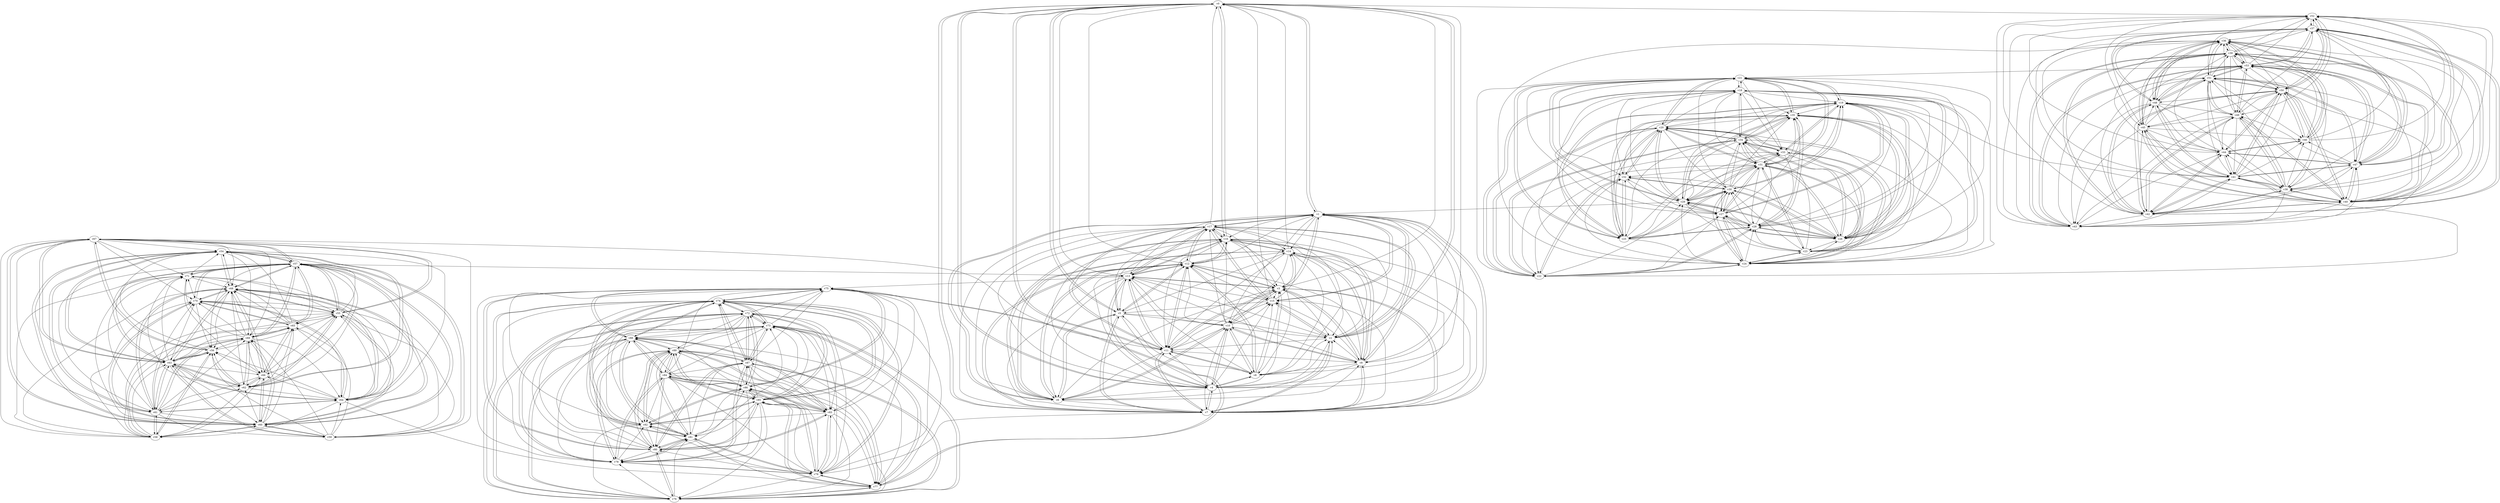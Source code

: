 digraph buchi_test127 {
    v0 [name="v0", player=1, priority=1];
    v1 [name="v1", player=0, priority=0];
    v2 [name="v2", player=1, priority=1];
    v3 [name="v3", player=0, priority=1];
    v4 [name="v4", player=1, priority=0];
    v5 [name="v5", player=0, priority=1];
    v6 [name="v6", player=1, priority=0];
    v7 [name="v7", player=0, priority=1];
    v8 [name="v8", player=0, priority=0];
    v9 [name="v9", player=0, priority=1];
    v10 [name="v10", player=1, priority=0];
    v11 [name="v11", player=0, priority=0];
    v12 [name="v12", player=1, priority=1];
    v13 [name="v13", player=0, priority=0];
    v14 [name="v14", player=1, priority=0];
    v15 [name="v15", player=0, priority=1];
    v16 [name="v16", player=0, priority=0];
    v17 [name="v17", player=1, priority=1];
    v18 [name="v18", player=0, priority=0];
    v19 [name="v19", player=0, priority=1];
    v20 [name="v20", player=0, priority=1];
    v21 [name="v21", player=0, priority=1];
    v22 [name="v22", player=1, priority=1];
    v23 [name="v23", player=0, priority=0];
    v24 [name="v24", player=0, priority=1];
    v25 [name="v25", player=0, priority=1];
    v26 [name="v26", player=0, priority=0];
    v27 [name="v27", player=0, priority=1];
    v28 [name="v28", player=1, priority=1];
    v29 [name="v29", player=1, priority=1];
    v30 [name="v30", player=0, priority=1];
    v31 [name="v31", player=1, priority=0];
    v32 [name="v32", player=0, priority=1];
    v33 [name="v33", player=0, priority=1];
    v34 [name="v34", player=1, priority=1];
    v35 [name="v35", player=0, priority=0];
    v36 [name="v36", player=1, priority=0];
    v37 [name="v37", player=1, priority=1];
    v38 [name="v38", player=1, priority=0];
    v39 [name="v39", player=0, priority=0];
    v40 [name="v40", player=0, priority=0];
    v41 [name="v41", player=1, priority=0];
    v42 [name="v42", player=1, priority=1];
    v43 [name="v43", player=0, priority=0];
    v44 [name="v44", player=0, priority=0];
    v45 [name="v45", player=1, priority=1];
    v46 [name="v46", player=0, priority=0];
    v47 [name="v47", player=1, priority=1];
    v48 [name="v48", player=0, priority=1];
    v49 [name="v49", player=0, priority=1];
    v50 [name="v50", player=0, priority=1];
    v51 [name="v51", player=0, priority=1];
    v52 [name="v52", player=0, priority=0];
    v53 [name="v53", player=1, priority=0];
    v54 [name="v54", player=1, priority=0];
    v55 [name="v55", player=1, priority=1];
    v56 [name="v56", player=0, priority=1];
    v57 [name="v57", player=1, priority=0];
    v58 [name="v58", player=1, priority=0];
    v59 [name="v59", player=1, priority=0];
    v60 [name="v60", player=0, priority=1];
    v61 [name="v61", player=0, priority=1];
    v62 [name="v62", player=1, priority=0];
    v63 [name="v63", player=0, priority=0];
    v64 [name="v64", player=0, priority=0];
    v65 [name="v65", player=1, priority=1];
    v66 [name="v66", player=1, priority=0];
    v67 [name="v67", player=1, priority=0];
    v68 [name="v68", player=1, priority=1];
    v69 [name="v69", player=0, priority=0];
    v70 [name="v70", player=0, priority=1];
    v71 [name="v71", player=0, priority=0];
    v72 [name="v72", player=1, priority=0];
    v73 [name="v73", player=1, priority=1];
    v74 [name="v74", player=0, priority=1];
    v75 [name="v75", player=0, priority=0];
    v76 [name="v76", player=0, priority=0];
    v77 [name="v77", player=0, priority=1];
    v78 [name="v78", player=0, priority=0];
    v79 [name="v79", player=1, priority=1];
    v80 [name="v80", player=1, priority=1];
    v81 [name="v81", player=1, priority=1];
    v82 [name="v82", player=0, priority=0];
    v83 [name="v83", player=0, priority=0];
    v84 [name="v84", player=1, priority=1];
    v85 [name="v85", player=0, priority=0];
    v86 [name="v86", player=1, priority=0];
    v87 [name="v87", player=0, priority=0];
    v88 [name="v88", player=1, priority=1];
    v89 [name="v89", player=1, priority=0];
    v55 -> v57;
    v67 -> v59;
    v86 -> v72;
    v7 -> v17;
    v36 -> v53;
    v26 -> v30;
    v47 -> v53;
    v67 -> v68;
    v18 -> v26;
    v59 -> v64;
    v70 -> v55;
    v70 -> v64;
    v89 -> v77;
    v18 -> v35;
    v48 -> v36;
    v0 -> v5;
    v40 -> v41;
    v40 -> v50;
    v63 -> v61;
    v33 -> v20;
    v41 -> v42;
    v81 -> v78;
    v4 -> v2;
    v73 -> v74;
    v81 -> v87;
    v44 -> v47;
    v73 -> v83;
    v3 -> v15;
    v22 -> v28;
    v66 -> v62;
    v74 -> v75;
    v85 -> v75;
    v85 -> v84;
    v57 -> v13;
    v7 -> v3;
    v67 -> v54;
    v7 -> v12;
    v36 -> v48;
    v67 -> v63;
    v18 -> v21;
    v78 -> v72;
    v70 -> v68;
    v29 -> v27;
    v8 -> v4;
    v77 -> v76;
    v11 -> v0;
    v40 -> v36;
    v48 -> v49;
    v21 -> v32;
    v77 -> v85;
    v0 -> v9;
    v11 -> v9;
    v40 -> v45;
    v80 -> v81;
    v63 -> v56;
    v33 -> v24;
    v52 -> v37;
    v25 -> v20;
    v81 -> v73;
    v62 -> v69;
    v81 -> v82;
    v44 -> v42;
    v3 -> v1;
    v73 -> v87;
    v51 -> v50;
    v3 -> v10;
    v14 -> v10;
    v34 -> v25;
    v22 -> v32;
    v74 -> v79;
    v15 -> v2;
    v88 -> v81;
    v26 -> v20;
    v47 -> v52;
    v76 -> v88;
    v55 -> v65;
    v59 -> v63;
    v21 -> v18;
    v29 -> v31;
    v58 -> v67;
    v21 -> v27;
    v80 -> v76;
    v48 -> v53;
    v40 -> v49;
    v80 -> v85;
    v10 -> v8;
    v10 -> v17;
    v33 -> v19;
    v62 -> v55;
    v2 -> v13;
    v33 -> v28;
    v62 -> v64;
    v81 -> v77;
    v25 -> v24;
    v54 -> v60;
    v25 -> v33;
    v54 -> v69;
    v73 -> v82;
    v22 -> v18;
    v3 -> v14;
    v84 -> v88;
    v66 -> v61;
    v28 -> v25;
    v7 -> v2;
    v47 -> v38;
    v88 -> v76;
    v28 -> v34;
    v7 -> v11;
    v36 -> v47;
    v55 -> v60;
    v88 -> v85;
    v29 -> v26;
    v69 -> v62;
    v48 -> v39;
    v77 -> v75;
    v29 -> v35;
    v58 -> v71;
    v69 -> v71;
    v21 -> v31;
    v10 -> v3;
    v80 -> v89;
    v10 -> v12;
    v39 -> v48;
    v2 -> v17;
    v25 -> v19;
    v62 -> v68;
    v25 -> v28;
    v73 -> v77;
    v51 -> v40;
    v14 -> v0;
    v43 -> v36;
    v51 -> v49;
    v24 -> v32;
    v3 -> v9;
    v14 -> v9;
    v84 -> v83;
    v66 -> v56;
    v65 -> v69;
    v28 -> v29;
    v76 -> v78;
    v88 -> v80;
    v36 -> v51;
    v47 -> v51;
    v76 -> v87;
    v88 -> v89;
    v6 -> v10;
    v29 -> v21;
    v69 -> v57;
    v29 -> v30;
    v69 -> v66;
    v77 -> v79;
    v21 -> v26;
    v61 -> v62;
    v80 -> v75;
    v21 -> v35;
    v61 -> v71;
    v39 -> v43;
    v10 -> v16;
    v39 -> v52;
    v62 -> v54;
    v83 -> v86;
    v62 -> v63;
    v32 -> v22;
    v73 -> v72;
    v54 -> v68;
    v51 -> v44;
    v24 -> v27;
    v72 -> v76;
    v84 -> v78;
    v51 -> v53;
    v87 -> v74;
    v24 -> v36;
    v72 -> v85;
    v87 -> v83;
    v17 -> v6;
    v17 -> v15;
    v65 -> v64;
    v57 -> v60;
    v68 -> v60;
    v47 -> v37;
    v76 -> v73;
    v88 -> v75;
    v57 -> v69;
    v47 -> v46;
    v88 -> v84;
    v6 -> v5;
    v6 -> v14;
    v50 -> v48;
    v58 -> v61;
    v42 -> v44;
    v58 -> v70;
    v69 -> v70;
    v10 -> v2;
    v39 -> v38;
    v20 -> v34;
    v31 -> v34;
    v10 -> v11;
    v39 -> v47;
    v2 -> v7;
    v62 -> v58;
    v75 -> v86;
    v54 -> v63;
    v51 -> v39;
    v24 -> v22;
    v32 -> v35;
    v51 -> v48;
    v24 -> v31;
    v43 -> v44;
    v84 -> v82;
    v67 -> v11;
    v87 -> v78;
    v43 -> v53;
    v72 -> v89;
    v17 -> v1;
    v28 -> v19;
    v57 -> v55;
    v65 -> v68;
    v9 -> v15;
    v38 -> v51;
    v49 -> v51;
    v57 -> v64;
    v68 -> v55;
    v68 -> v64;
    v76 -> v77;
    v6 -> v9;
    v50 -> v43;
    v58 -> v56;
    v42 -> v39;
    v69 -> v56;
    v50 -> v52;
    v69 -> v65;
    v42 -> v48;
    v61 -> v70;
    v20 -> v29;
    v31 -> v29;
    v10 -> v6;
    v39 -> v42;
    v83 -> v76;
    v23 -> v34;
    v2 -> v11;
    v1 -> v15;
    v13 -> v17;
    v32 -> v30;
    v16 -> v13;
    v24 -> v26;
    v35 -> v26;
    v43 -> v39;
    v72 -> v75;
    v64 -> v71;
    v87 -> v73;
    v56 -> v67;
    v17 -> v5;
    v65 -> v54;
    v5 -> v12;
    v17 -> v14;
    v46 -> v50;
    v9 -> v10;
    v38 -> v46;
    v57 -> v59;
    v76 -> v72;
    v57 -> v68;
    v50 -> v38;
    v79 -> v74;
    v79 -> v83;
    v69 -> v60;
    v42 -> v43;
    v61 -> v56;
    v42 -> v52;
    v20 -> v24;
    v31 -> v24;
    v39 -> v37;
    v23 -> v20;
    v31 -> v33;
    v60 -> v69;
    v83 -> v80;
    v13 -> v3;
    v83 -> v89;
    v1 -> v10;
    v13 -> v12;
    v32 -> v25;
    v16 -> v8;
    v53 -> v48;
    v35 -> v21;
    v64 -> v57;
    v16 -> v17;
    v24 -> v30;
    v64 -> v66;
    v56 -> v62;
    v87 -> v77;
    v17 -> v0;
    v46 -> v36;
    v5 -> v7;
    v17 -> v9;
    v65 -> v58;
    v38 -> v41;
    v49 -> v41;
    v5 -> v16;
    v28 -> v18;
    v57 -> v54;
    v9 -> v14;
    v49 -> v50;
    v57 -> v63;
    v68 -> v54;
    v68 -> v63;
    v89 -> v86;
    v27 -> v22;
    v27 -> v31;
    v19 -> v27;
    v30 -> v27;
    v50 -> v42;
    v79 -> v78;
    v42 -> v38;
    v82 -> v74;
    v50 -> v51;
    v63 -> v70;
    v42 -> v47;
    v12 -> v6;
    v20 -> v19;
    v31 -> v19;
    v60 -> v55;
    v31 -> v28;
    v4 -> v11;
    v23 -> v24;
    v83 -> v75;
    v75 -> v80;
    v13 -> v7;
    v53 -> v43;
    v32 -> v20;
    v16 -> v3;
    v45 -> v39;
    v1 -> v14;
    v13 -> v16;
    v53 -> v52;
    v16 -> v12;
    v45 -> v48;
    v35 -> v25;
    v64 -> v61;
    v72 -> v74;
    v64 -> v70;
    v37 -> v53;
    v5 -> v2;
    v17 -> v4;
    v26 -> v34;
    v49 -> v36;
    v86 -> v85;
    v38 -> v45;
    v49 -> v45;
    v78 -> v81;
    v89 -> v81;
    v8 -> v13;
    v27 -> v26;
    v19 -> v22;
    v27 -> v35;
    v30 -> v31;
    v79 -> v82;
    v63 -> v65;
    v12 -> v1;
    v41 -> v46;
    v31 -> v23;
    v4 -> v6;
    v60 -> v59;
    v23 -> v19;
    v20 -> v32;
    v4 -> v15;
    v31 -> v32;
    v23 -> v28;
    v60 -> v68;
    v1 -> v0;
    v1 -> v9;
    v13 -> v11;
    v53 -> v47;
    v16 -> v7;
    v45 -> v43;
    v64 -> v56;
    v74 -> v88;
    v37 -> v48;
    v56 -> v61;
    v26 -> v29;
    v5 -> v6;
    v18 -> v25;
    v46 -> v44;
    v38 -> v40;
    v49 -> v40;
    v86 -> v89;
    v18 -> v34;
    v38 -> v49;
    v0 -> v4;
    v71 -> v55;
    v27 -> v30;
    v0 -> v13;
    v11 -> v13;
    v19 -> v26;
    v30 -> v26;
    v79 -> v77;
    v63 -> v60;
    v19 -> v35;
    v30 -> v35;
    v63 -> v69;
    v12 -> v5;
    v20 -> v18;
    v4 -> v1;
    v60 -> v54;
    v41 -> v50;
    v52 -> v50;
    v4 -> v10;
    v44 -> v46;
    v34 -> v20;
    v34 -> v29;
    v16 -> v2;
    v85 -> v74;
    v53 -> v51;
    v74 -> v83;
    v85 -> v83;
    v37 -> v43;
    v37 -> v52;
    v46 -> v39;
    v86 -> v75;
    v67 -> v71;
    v86 -> v84;
    v89 -> v80;
    v8 -> v3;
    v78 -> v89;
    v8 -> v12;
    v11 -> v8;
    v19 -> v21;
    v30 -> v21;
    v79 -> v72;
    v11 -> v17;
    v40 -> v53;
    v19 -> v30;
    v71 -> v68;
    v63 -> v64;
    v41 -> v36;
    v12 -> v9;
    v41 -> v45;
    v52 -> v45;
    v44 -> v41;
    v60 -> v58;
    v23 -> v18;
    v60 -> v67;
    v4 -> v14;
    v44 -> v50;
    v53 -> v37;
    v34 -> v33;
    v66 -> v65;
    v74 -> v78;
    v85 -> v78;
    v15 -> v1;
    v45 -> v51;
    v74 -> v87;
    v85 -> v87;
    v26 -> v19;
    v67 -> v57;
    v7 -> v15;
    v26 -> v28;
    v86 -> v79;
    v18 -> v24;
    v78 -> v75;
    v18 -> v33;
    v70 -> v71;
    v78 -> v84;
    v89 -> v84;
    v48 -> v43;
    v0 -> v3;
    v11 -> v3;
    v40 -> v39;
    v71 -> v54;
    v0 -> v12;
    v11 -> v12;
    v19 -> v25;
    v30 -> v25;
    v63 -> v59;
    v63 -> v68;
    v41 -> v40;
    v4 -> v0;
    v44 -> v36;
    v52 -> v49;
    v25 -> v32;
    v34 -> v19;
    v3 -> v13;
    v66 -> v60;
    v45 -> v37;
    v74 -> v73;
    v85 -> v73;
    v74 -> v82;
    v85 -> v82;
    v37 -> v42;
    v15 -> v5;
    v7 -> v1;
    v15 -> v14;
    v7 -> v10;
    v36 -> v46;
    v26 -> v23;
    v55 -> v59;
    v67 -> v61;
    v18 -> v19;
    v59 -> v57;
    v26 -> v32;
    v55 -> v68;
    v67 -> v70;
    v70 -> v57;
    v86 -> v74;
    v8 -> v2;
    v48 -> v38;
    v8 -> v11;
    v0 -> v7;
    v11 -> v7;
    v40 -> v43;
    v0 -> v16;
    v40 -> v52;
    v63 -> v54;
    v33 -> v22;
    v33 -> v31;
    v41 -> v44;
    v25 -> v27;
    v52 -> v44;
    v73 -> v76;
    v81 -> v80;
    v81 -> v89;
    v44 -> v49;
    v14 -> v8;
    v22 -> v21;
    v66 -> v55;
    v74 -> v77;
    v85 -> v77;
    v15 -> v0;
    v85 -> v86;
    v7 -> v5;
    v47 -> v41;
    v26 -> v18;
    v55 -> v54;
    v67 -> v56;
    v18 -> v23;
    v29 -> v20;
    v59 -> v70;
    v48 -> v42;
    v21 -> v25;
    v0 -> v2;
    v40 -> v38;
    v48 -> v51;
    v80 -> v74;
    v40 -> v47;
    v80 -> v83;
    v10 -> v15;
    v33 -> v26;
    v62 -> v71;
    v25 -> v31;
    v73 -> v80;
    v34 -> v18;
    v51 -> v52;
    v3 -> v12;
    v14 -> v12;
    v84 -> v86;
    v74 -> v72;
    v85 -> v72;
    v66 -> v68;
    v7 -> v0;
    v47 -> v36;
    v88 -> v74;
    v7 -> v9;
    v36 -> v45;
    v55 -> v58;
    v76 -> v81;
    v88 -> v83;
    v59 -> v56;
    v70 -> v56;
    v55 -> v67;
    v58 -> v60;
    v48 -> v37;
    v21 -> v20;
    v77 -> v73;
    v29 -> v33;
    v58 -> v69;
    v21 -> v29;
    v40 -> v42;
    v80 -> v78;
    v80 -> v87;
    v2 -> v6;
    v2 -> v15;
    v62 -> v66;
    v81 -> v79;
    v54 -> v62;
    v73 -> v75;
    v25 -> v35;
    v73 -> v84;
    v51 -> v47;
    v3 -> v7;
    v14 -> v7;
    v22 -> v20;
    v84 -> v81;
    v14 -> v16;
    v43 -> v52;
    v72 -> v88;
    v28 -> v27;
    v13 -> v75;
    v7 -> v4;
    v47 -> v40;
    v88 -> v78;
    v29 -> v1;
    v47 -> v49;
    v69 -> v64;
    v61 -> v60;
    v40 -> v37;
    v21 -> v33;
    v61 -> v69;
    v2 -> v1;
    v39 -> v50;
    v81 -> v74;
    v25 -> v21;
    v54 -> v57;
    v3 -> v2;
    v14 -> v2;
    v84 -> v76;
    v24 -> v34;
    v35 -> v34;
    v3 -> v11;
    v14 -> v11;
    v43 -> v47;
    v72 -> v83;
    v84 -> v85;
    v66 -> v58;
    v87 -> v72;
    v17 -> v13;
    v65 -> v62;
    v28 -> v22;
    v65 -> v71;
    v57 -> v67;
    v47 -> v44;
    v76 -> v80;
    v6 -> v3;
    v6 -> v12;
    v50 -> v46;
    v29 -> v23;
    v21 -> v19;
    v61 -> v55;
    v58 -> v68;
    v42 -> v51;
    v69 -> v68;
    v21 -> v28;
    v61 -> v64;
    v39 -> v36;
    v80 -> v86;
    v10 -> v9;
    v83 -> v79;
    v62 -> v56;
    v83 -> v88;
    v54 -> v61;
    v35 -> v20;
    v51 -> v46;
    v24 -> v29;
    v35 -> v29;
    v14 -> v6;
    v72 -> v78;
    v84 -> v80;
    v87 -> v76;
    v43 -> v51;
    v72 -> v87;
    v84 -> v89;
    v17 -> v8;
    v65 -> v57;
    v9 -> v4;
    v46 -> v53;
    v65 -> v66;
    v9 -> v13;
    v28 -> v26;
    v57 -> v62;
    v36 -> v39;
    v47 -> v39;
    v88 -> v77;
    v28 -> v35;
    v57 -> v71;
    v6 -> v7;
    v50 -> v41;
    v6 -> v16;
    v29 -> v18;
    v42 -> v37;
    v79 -> v86;
    v58 -> v63;
    v69 -> v63;
    v7 -> v79;
    v61 -> v59;
    v80 -> v72;
    v61 -> v68;
    v31 -> v27;
    v10 -> v4;
    v39 -> v40;
    v2 -> v0;
    v39 -> v49;
    v75 -> v79;
    v13 -> v6;
    v75 -> v88;
    v13 -> v15;
    v32 -> v28;
    v16 -> v11;
    v51 -> v41;
    v35 -> v24;
    v72 -> v73;
    v84 -> v75;
    v24 -> v33;
    v72 -> v82;
    v87 -> v80;
    v17 -> v3;
    v87 -> v89;
    v5 -> v10;
    v17 -> v12;
    v9 -> v8;
    v38 -> v44;
    v68 -> v57;
    v65 -> v70;
    v9 -> v17;
    v38 -> v53;
    v28 -> v30;
    v49 -> v53;
    v57 -> v66;
    v68 -> v66;
    v50 -> v36;
    v50 -> v45;
    v79 -> v81;
    v42 -> v41;
    v61 -> v54;
    v42 -> v50;
    v82 -> v86;
    v61 -> v63;
    v20 -> v22;
    v31 -> v22;
    v20 -> v31;
    v39 -> v53;
    v75 -> v74;
    v13 -> v1;
    v13 -> v10;
    v16 -> v6;
    v51 -> v36;
    v1 -> v17;
    v24 -> v19;
    v64 -> v55;
    v24 -> v28;
    v35 -> v28;
    v84 -> v79;
    v72 -> v86;
    v87 -> v84;
    v9 -> v3;
    v5 -> v14;
    v17 -> v16;
    v46 -> v52;
    v86 -> v88;
    v57 -> v61;
    v68 -> v61;
    v76 -> v74;
    v57 -> v70;
    v68 -> v70;
    v27 -> v29;
    v50 -> v40;
    v79 -> v76;
    v30 -> v34;
    v79 -> v85;
    v42 -> v45;
    v82 -> v81;
    v61 -> v58;
    v12 -> v13;
    v20 -> v26;
    v31 -> v26;
    v60 -> v62;
    v31 -> v35;
    v60 -> v71;
    v23 -> v31;
    v83 -> v82;
    v1 -> v3;
    v13 -> v5;
    v75 -> v87;
    v53 -> v50;
    v45 -> v46;
    v24 -> v23;
    v35 -> v23;
    v56 -> v55;
    v64 -> v68;
    v64 -> v77;
    v5 -> v0;
    v17 -> v11;
    v86 -> v83;
    v9 -> v7;
    v38 -> v43;
    v49 -> v43;
    v57 -> v56;
    v68 -> v56;
    v9 -> v16;
    v78 -> v79;
    v57 -> v65;
    v89 -> v88;
    v27 -> v24;
    v6 -> v1;
    v19 -> v29;
    v30 -> v29;
    v50 -> v44;
    v79 -> v80;
    v42 -> v40;
    v82 -> v76;
    v79 -> v89;
    v42 -> v49;
    v82 -> v85;
    v12 -> v8;
    v20 -> v21;
    v31 -> v21;
    v60 -> v57;
    v12 -> v17;
    v41 -> v53;
    v20 -> v30;
    v4 -> v13;
    v60 -> v66;
    v0 -> v52;
    v83 -> v77;
    v23 -> v35;
    v53 -> v36;
    v1 -> v7;
    v53 -> v45;
    v45 -> v41;
    v1 -> v16;
    v64 -> v54;
    v16 -> v14;
    v64 -> v63;
    v26 -> v27;
    v5 -> v4;
    v86 -> v78;
    v9 -> v2;
    v49 -> v38;
    v86 -> v87;
    v18 -> v32;
    v89 -> v83;
    v27 -> v19;
    v8 -> v15;
    v27 -> v28;
    v0 -> v11;
    v30 -> v24;
    v19 -> v33;
    v63 -> v67;
    v82 -> v80;
    v12 -> v3;
    v82 -> v89;
    v41 -> v48;
    v20 -> v25;
    v4 -> v8;
    v60 -> v70;
    v23 -> v30;
    v34 -> v27;
    v75 -> v77;
    v1 -> v2;
    v13 -> v4;
    v53 -> v40;
    v16 -> v0;
    v22 -> v34;
    v45 -> v36;
    v53 -> v49;
    v16 -> v9;
    v74 -> v81;
    v64 -> v58;
    v37 -> v41;
    v85 -> v81;
    v56 -> v54;
    v37 -> v50;
    v56 -> v63;
    v67 -> v60;
    v46 -> v37;
    v86 -> v73;
    v26 -> v31;
    v67 -> v69;
    v86 -> v82;
    v18 -> v27;
    v59 -> v65;
    v38 -> v42;
    v49 -> v42;
    v70 -> v65;
    v89 -> v78;
    v8 -> v1;
    v78 -> v87;
    v89 -> v87;
    v8 -> v10;
    v27 -> v23;
    v11 -> v6;
    v30 -> v19;
    v71 -> v57;
    v27 -> v32;
    v11 -> v15;
    v71 -> v66;
    v63 -> v62;
    v82 -> v75;
    v63 -> v71;
    v12 -> v7;
    v41 -> v43;
    v31 -> v20;
    v4 -> v3;
    v44 -> v39;
    v12 -> v16;
    v81 -> v88;
    v60 -> v65;
    v4 -> v12;
    v44 -> v48;
    v34 -> v22;
    v22 -> v29;
    v34 -> v31;
    v1 -> v6;
    v16 -> v4;
    v45 -> v40;
    v74 -> v76;
    v37 -> v36;
    v85 -> v76;
    v74 -> v85;
    v56 -> v58;
    v15 -> v17;
    v67 -> v55;
    v55 -> v62;
    v86 -> v77;
    v18 -> v22;
    v59 -> v60;
    v26 -> v35;
    v38 -> v37;
    v70 -> v60;
    v18 -> v31;
    v59 -> v69;
    v78 -> v82;
    v89 -> v73;
    v89 -> v82;
    v8 -> v5;
    v48 -> v41;
    v0 -> v1;
    v63 -> v57;
    v30 -> v32;
    v63 -> v66;
    v41 -> v38;
    v52 -> v38;
    v33 -> v34;
    v12 -> v11;
    v25 -> v30;
    v41 -> v47;
    v4 -> v7;
    v52 -> v47;
    v73 -> v79;
    v86 -> v81;
    v53 -> v21;
    v73 -> v88;
    v22 -> v24;
    v34 -> v26;
    v53 -> v39;
    v34 -> v35;
    v45 -> v44;
    v85 -> v80;
    v37 -> v40;
    v37 -> v49;
    v15 -> v12;
}

